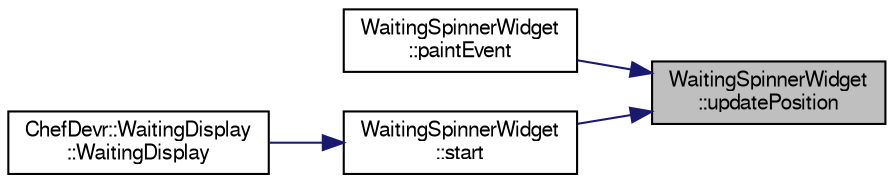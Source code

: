 digraph "WaitingSpinnerWidget::updatePosition"
{
 // LATEX_PDF_SIZE
  edge [fontname="FreeSans",fontsize="10",labelfontname="FreeSans",labelfontsize="10"];
  node [fontname="FreeSans",fontsize="10",shape=record];
  rankdir="RL";
  Node111 [label="WaitingSpinnerWidget\l::updatePosition",height=0.2,width=0.4,color="black", fillcolor="grey75", style="filled", fontcolor="black",tooltip=" "];
  Node111 -> Node112 [dir="back",color="midnightblue",fontsize="10",style="solid",fontname="FreeSans"];
  Node112 [label="WaitingSpinnerWidget\l::paintEvent",height=0.2,width=0.4,color="black", fillcolor="white", style="filled",URL="$class_waiting_spinner_widget.html#a08163883e94d431a7c2aabf30a03c850",tooltip=" "];
  Node111 -> Node113 [dir="back",color="midnightblue",fontsize="10",style="solid",fontname="FreeSans"];
  Node113 [label="WaitingSpinnerWidget\l::start",height=0.2,width=0.4,color="black", fillcolor="white", style="filled",URL="$class_waiting_spinner_widget.html#ad0a0f83cf6adcf03e7c86626bfdaad6d",tooltip=" "];
  Node113 -> Node114 [dir="back",color="midnightblue",fontsize="10",style="solid",fontname="FreeSans"];
  Node114 [label="ChefDevr::WaitingDisplay\l::WaitingDisplay",height=0.2,width=0.4,color="black", fillcolor="white", style="filled",URL="$class_chef_devr_1_1_waiting_display.html#aaf2fee02910d6d1f5a9e6f5a166e5ab1",tooltip=" "];
}

